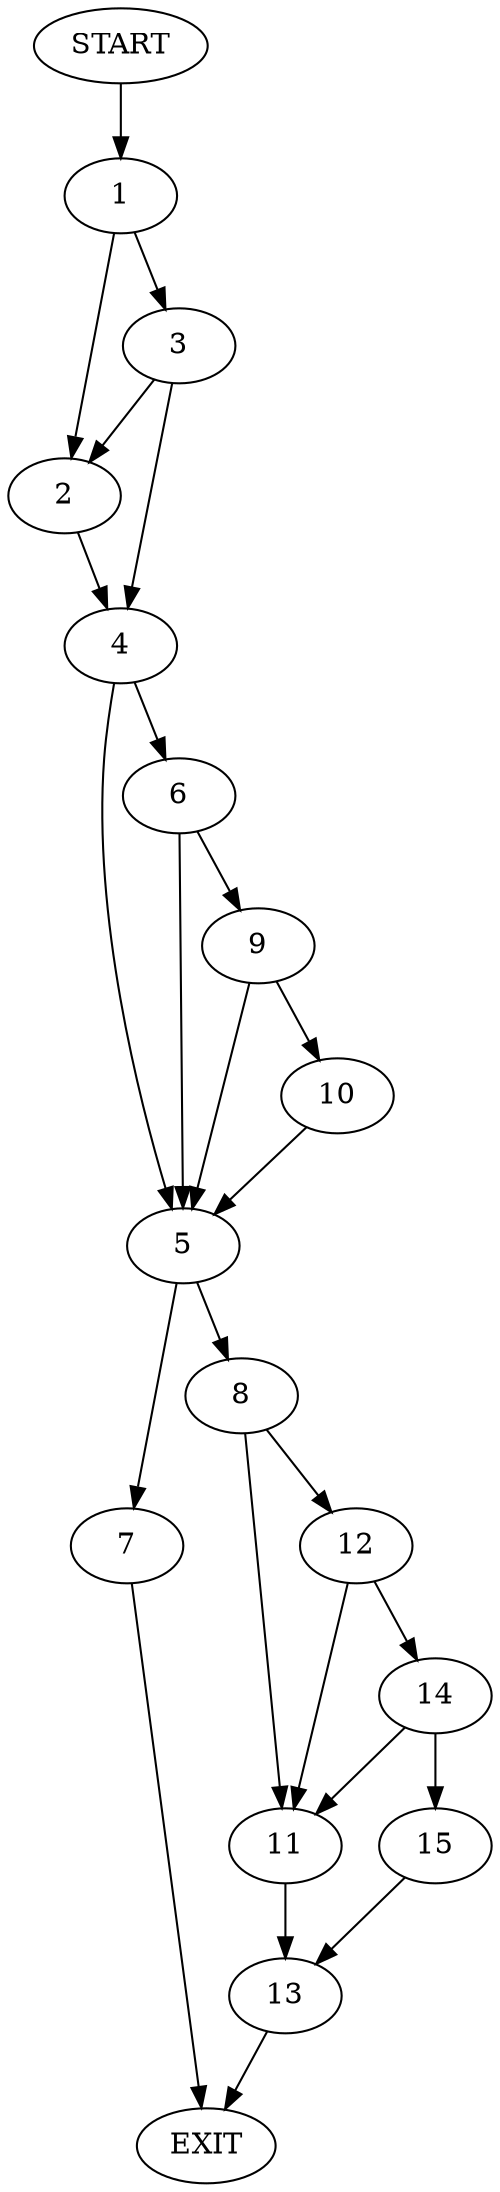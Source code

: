 digraph {
0 [label="START"]
16 [label="EXIT"]
0 -> 1
1 -> 2
1 -> 3
2 -> 4
3 -> 2
3 -> 4
4 -> 5
4 -> 6
5 -> 7
5 -> 8
6 -> 5
6 -> 9
9 -> 5
9 -> 10
10 -> 5
7 -> 16
8 -> 11
8 -> 12
11 -> 13
12 -> 11
12 -> 14
14 -> 11
14 -> 15
15 -> 13
13 -> 16
}
